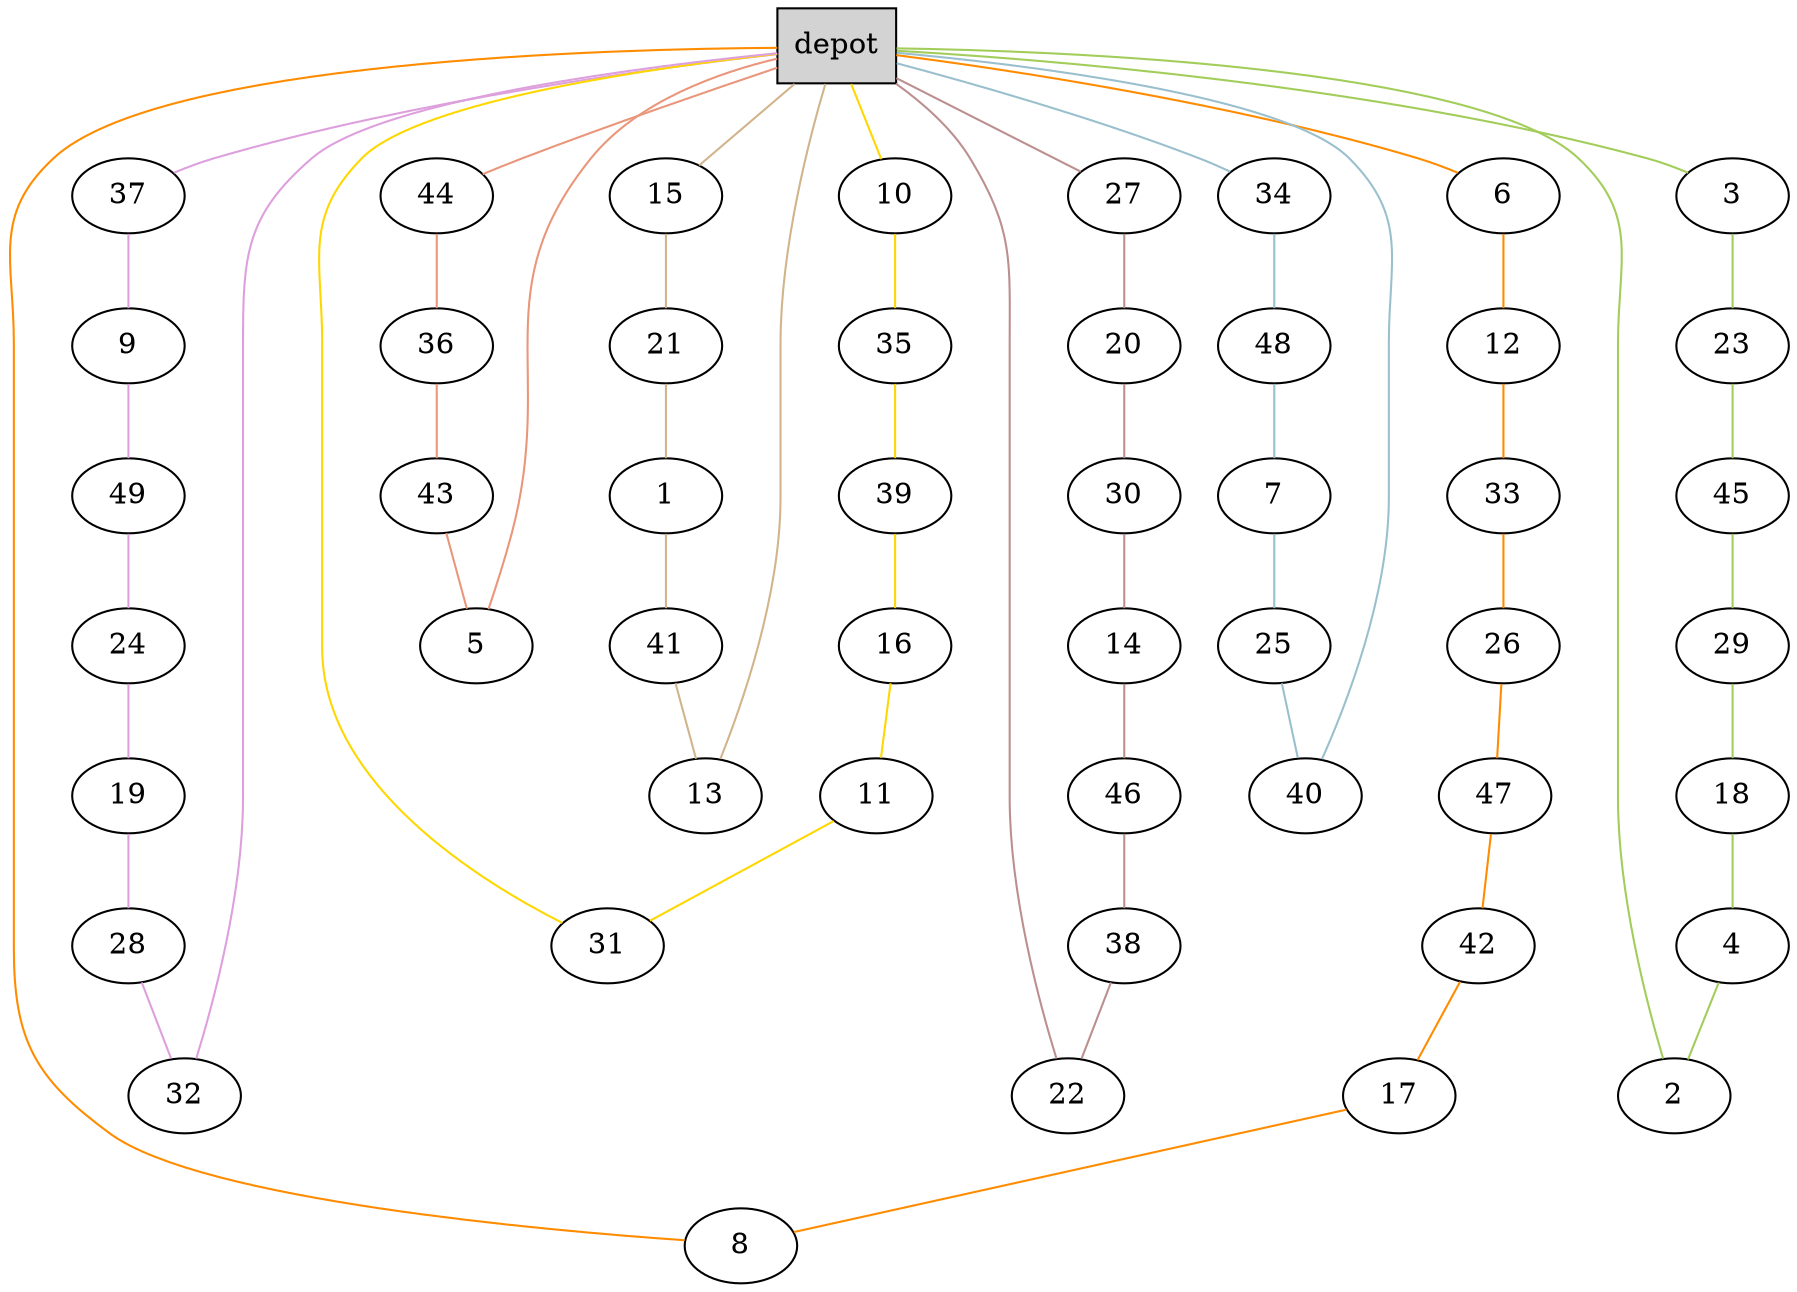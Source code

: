 graph G {
  0[shape = box, label = "depot", style = filled ];
  44[shape = ellipse];
  "0"--"44"[color = darksalmon];
  36[shape = ellipse];
  "44"--"36"[color = darksalmon];
  43[shape = ellipse];
  "36"--"43"[color = darksalmon];
  5[shape = ellipse];
  "43"--"5"[color = darksalmon];
  "5"--"0"[color = darksalmon];
  10[shape = ellipse];
  "0"--"10"[color = gold];
  35[shape = ellipse];
  "10"--"35"[color = gold];
  39[shape = ellipse];
  "35"--"39"[color = gold];
  16[shape = ellipse];
  "39"--"16"[color = gold];
  11[shape = ellipse];
  "16"--"11"[color = gold];
  31[shape = ellipse];
  "11"--"31"[color = gold];
  "31"--"0"[color = gold];
  37[shape = ellipse];
  "0"--"37"[color = plum];
  9[shape = ellipse];
  "37"--"9"[color = plum];
  49[shape = ellipse];
  "9"--"49"[color = plum];
  24[shape = ellipse];
  "49"--"24"[color = plum];
  19[shape = ellipse];
  "24"--"19"[color = plum];
  28[shape = ellipse];
  "19"--"28"[color = plum];
  32[shape = ellipse];
  "28"--"32"[color = plum];
  "32"--"0"[color = plum];
  15[shape = ellipse];
  "0"--"15"[color = tan];
  21[shape = ellipse];
  "15"--"21"[color = tan];
  1[shape = ellipse];
  "21"--"1"[color = tan];
  41[shape = ellipse];
  "1"--"41"[color = tan];
  13[shape = ellipse];
  "41"--"13"[color = tan];
  "13"--"0"[color = tan];
  6[shape = ellipse];
  "0"--"6"[color = darkorange];
  12[shape = ellipse];
  "6"--"12"[color = darkorange];
  33[shape = ellipse];
  "12"--"33"[color = darkorange];
  26[shape = ellipse];
  "33"--"26"[color = darkorange];
  47[shape = ellipse];
  "26"--"47"[color = darkorange];
  42[shape = ellipse];
  "47"--"42"[color = darkorange];
  17[shape = ellipse];
  "42"--"17"[color = darkorange];
  8[shape = ellipse];
  "17"--"8"[color = darkorange];
  "8"--"0"[color = darkorange];
  27[shape = ellipse];
  "0"--"27"[color = rosybrown];
  20[shape = ellipse];
  "27"--"20"[color = rosybrown];
  30[shape = ellipse];
  "20"--"30"[color = rosybrown];
  14[shape = ellipse];
  "30"--"14"[color = rosybrown];
  46[shape = ellipse];
  "14"--"46"[color = rosybrown];
  38[shape = ellipse];
  "46"--"38"[color = rosybrown];
  22[shape = ellipse];
  "38"--"22"[color = rosybrown];
  "22"--"0"[color = rosybrown];
  3[shape = ellipse];
  "0"--"3"[color = darkolivegreen3];
  23[shape = ellipse];
  "3"--"23"[color = darkolivegreen3];
  45[shape = ellipse];
  "23"--"45"[color = darkolivegreen3];
  29[shape = ellipse];
  "45"--"29"[color = darkolivegreen3];
  18[shape = ellipse];
  "29"--"18"[color = darkolivegreen3];
  4[shape = ellipse];
  "18"--"4"[color = darkolivegreen3];
  2[shape = ellipse];
  "4"--"2"[color = darkolivegreen3];
  "2"--"0"[color = darkolivegreen3];
  34[shape = ellipse];
  "0"--"34"[color = lightblue3];
  48[shape = ellipse];
  "34"--"48"[color = lightblue3];
  7[shape = ellipse];
  "48"--"7"[color = lightblue3];
  25[shape = ellipse];
  "7"--"25"[color = lightblue3];
  40[shape = ellipse];
  "25"--"40"[color = lightblue3];
  "40"--"0"[color = lightblue3];
}
